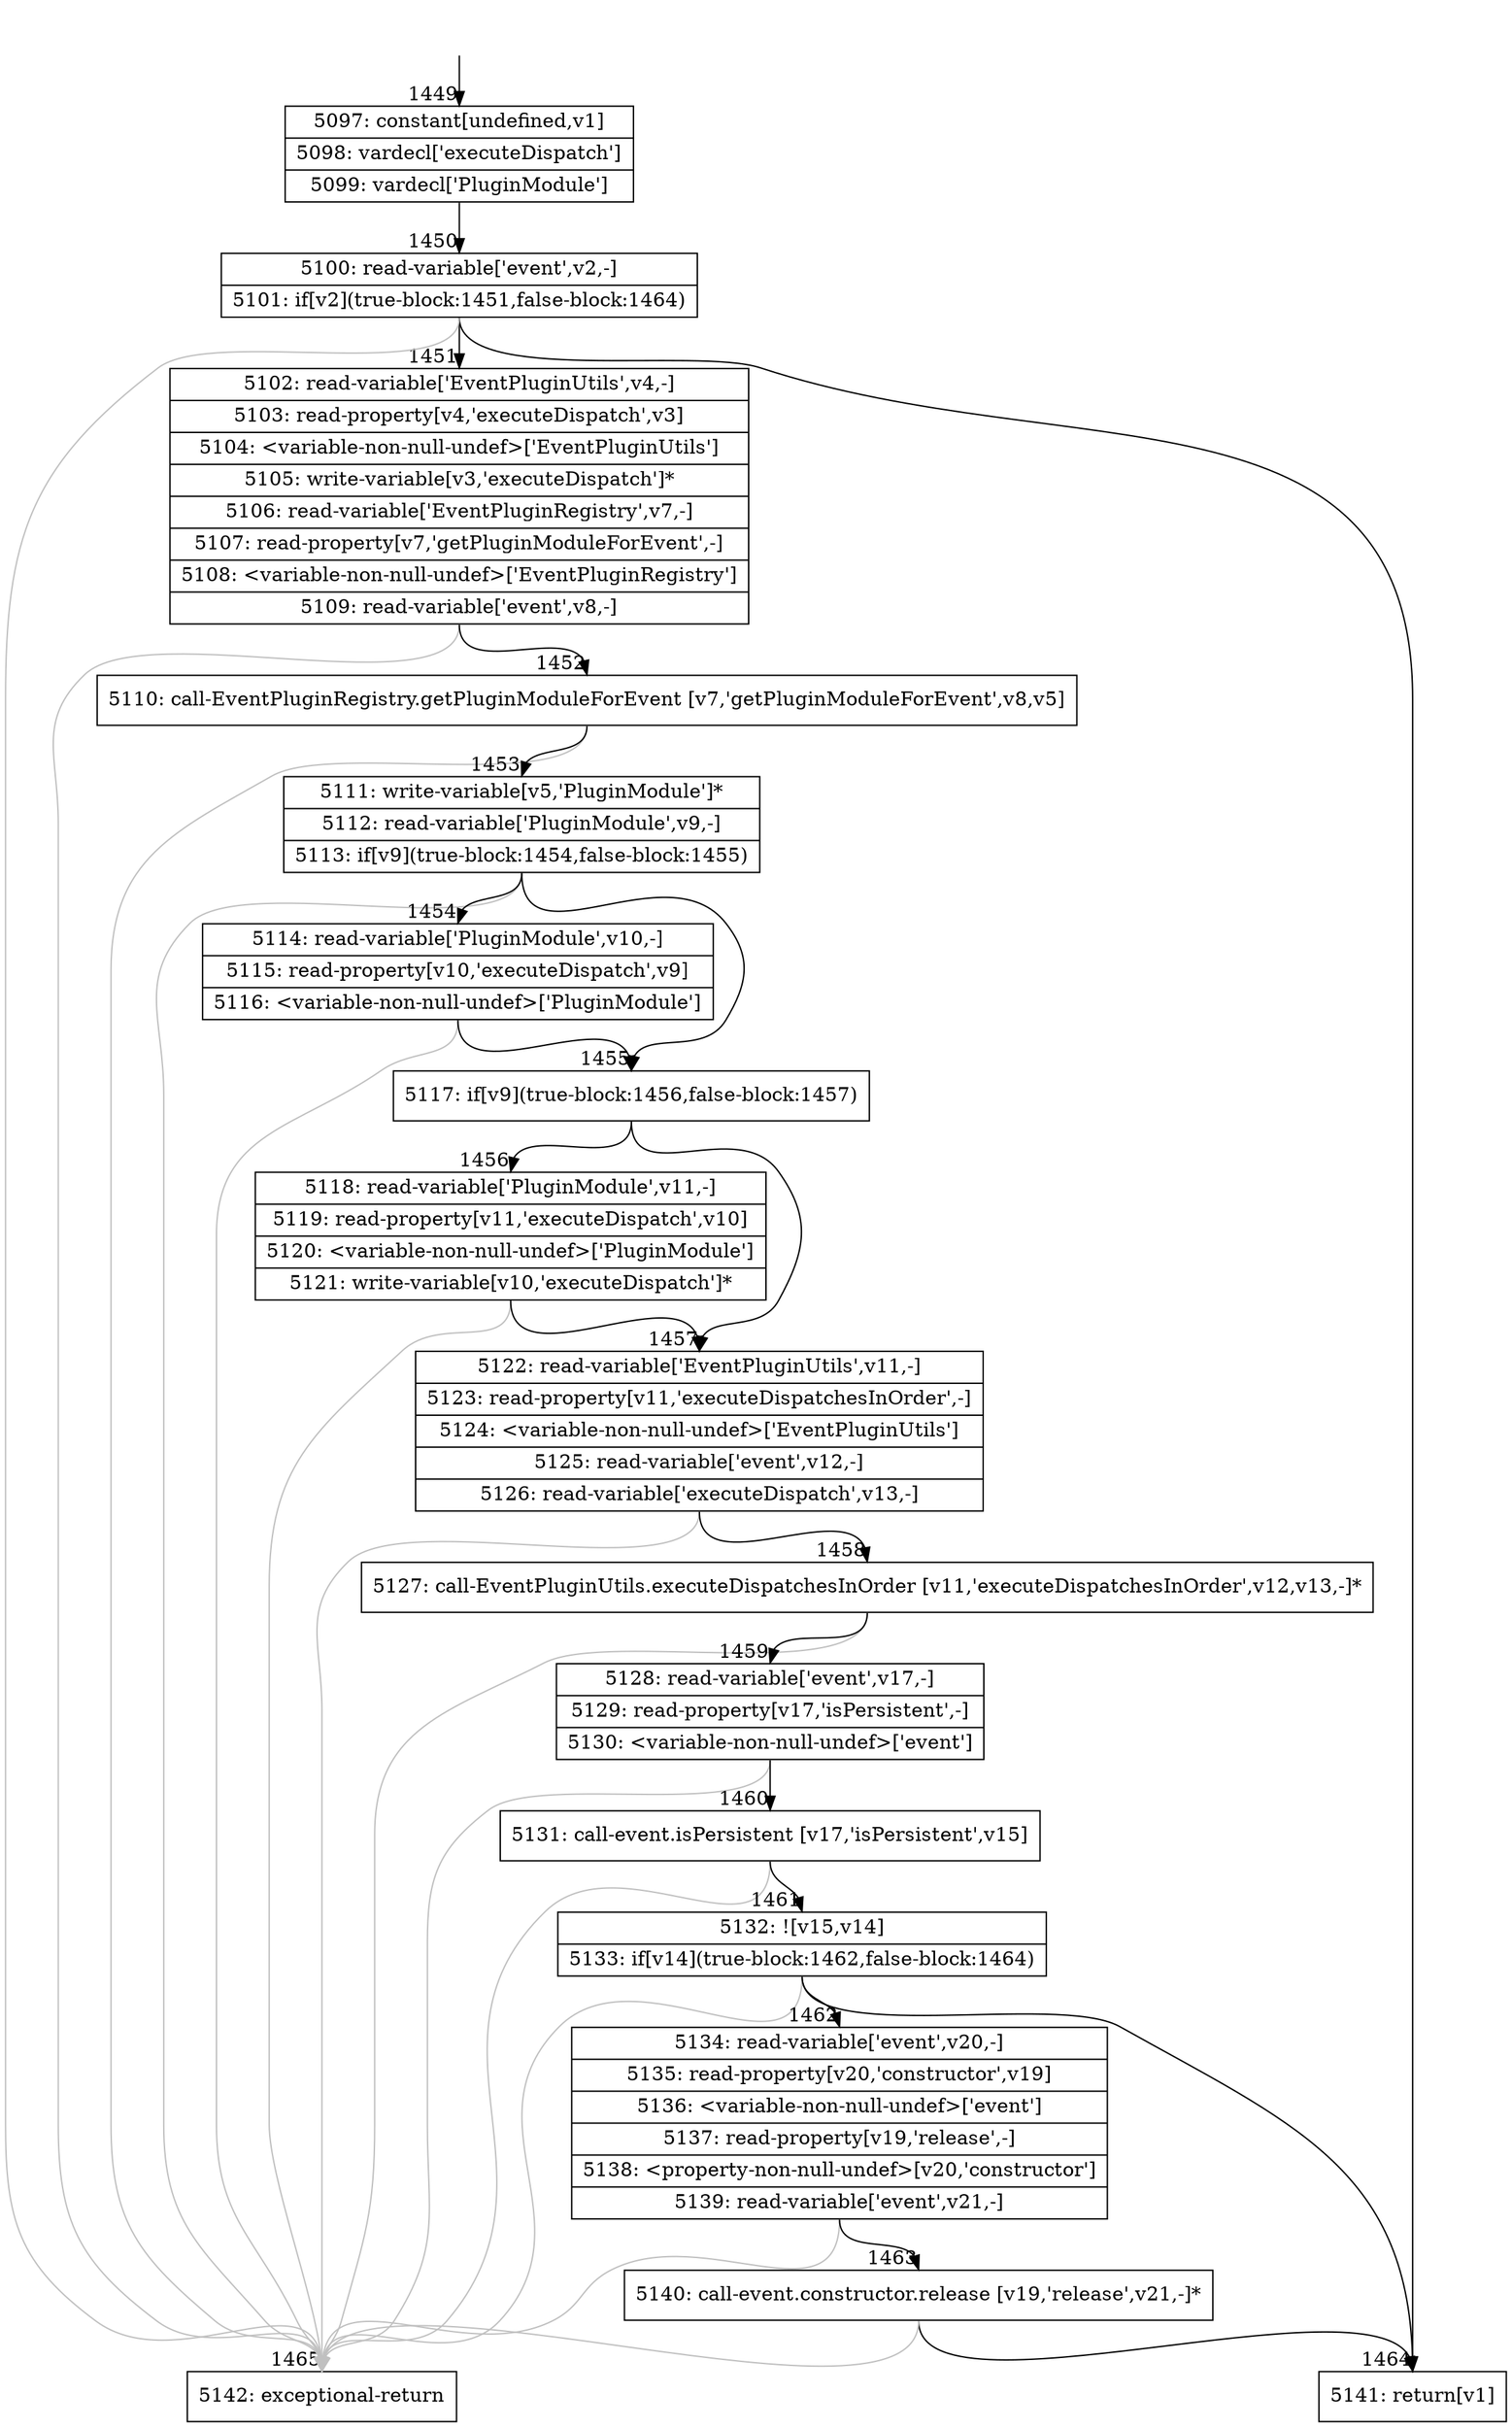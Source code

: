 digraph {
rankdir="TD"
BB_entry93[shape=none,label=""];
BB_entry93 -> BB1449 [tailport=s, headport=n, headlabel="    1449"]
BB1449 [shape=record label="{5097: constant[undefined,v1]|5098: vardecl['executeDispatch']|5099: vardecl['PluginModule']}" ] 
BB1449 -> BB1450 [tailport=s, headport=n, headlabel="      1450"]
BB1450 [shape=record label="{5100: read-variable['event',v2,-]|5101: if[v2](true-block:1451,false-block:1464)}" ] 
BB1450 -> BB1451 [tailport=s, headport=n, headlabel="      1451"]
BB1450 -> BB1464 [tailport=s, headport=n, headlabel="      1464"]
BB1450 -> BB1465 [tailport=s, headport=n, color=gray, headlabel="      1465"]
BB1451 [shape=record label="{5102: read-variable['EventPluginUtils',v4,-]|5103: read-property[v4,'executeDispatch',v3]|5104: \<variable-non-null-undef\>['EventPluginUtils']|5105: write-variable[v3,'executeDispatch']*|5106: read-variable['EventPluginRegistry',v7,-]|5107: read-property[v7,'getPluginModuleForEvent',-]|5108: \<variable-non-null-undef\>['EventPluginRegistry']|5109: read-variable['event',v8,-]}" ] 
BB1451 -> BB1452 [tailport=s, headport=n, headlabel="      1452"]
BB1451 -> BB1465 [tailport=s, headport=n, color=gray]
BB1452 [shape=record label="{5110: call-EventPluginRegistry.getPluginModuleForEvent [v7,'getPluginModuleForEvent',v8,v5]}" ] 
BB1452 -> BB1453 [tailport=s, headport=n, headlabel="      1453"]
BB1452 -> BB1465 [tailport=s, headport=n, color=gray]
BB1453 [shape=record label="{5111: write-variable[v5,'PluginModule']*|5112: read-variable['PluginModule',v9,-]|5113: if[v9](true-block:1454,false-block:1455)}" ] 
BB1453 -> BB1455 [tailport=s, headport=n, headlabel="      1455"]
BB1453 -> BB1454 [tailport=s, headport=n, headlabel="      1454"]
BB1453 -> BB1465 [tailport=s, headport=n, color=gray]
BB1454 [shape=record label="{5114: read-variable['PluginModule',v10,-]|5115: read-property[v10,'executeDispatch',v9]|5116: \<variable-non-null-undef\>['PluginModule']}" ] 
BB1454 -> BB1455 [tailport=s, headport=n]
BB1454 -> BB1465 [tailport=s, headport=n, color=gray]
BB1455 [shape=record label="{5117: if[v9](true-block:1456,false-block:1457)}" ] 
BB1455 -> BB1456 [tailport=s, headport=n, headlabel="      1456"]
BB1455 -> BB1457 [tailport=s, headport=n, headlabel="      1457"]
BB1456 [shape=record label="{5118: read-variable['PluginModule',v11,-]|5119: read-property[v11,'executeDispatch',v10]|5120: \<variable-non-null-undef\>['PluginModule']|5121: write-variable[v10,'executeDispatch']*}" ] 
BB1456 -> BB1457 [tailport=s, headport=n]
BB1456 -> BB1465 [tailport=s, headport=n, color=gray]
BB1457 [shape=record label="{5122: read-variable['EventPluginUtils',v11,-]|5123: read-property[v11,'executeDispatchesInOrder',-]|5124: \<variable-non-null-undef\>['EventPluginUtils']|5125: read-variable['event',v12,-]|5126: read-variable['executeDispatch',v13,-]}" ] 
BB1457 -> BB1458 [tailport=s, headport=n, headlabel="      1458"]
BB1457 -> BB1465 [tailport=s, headport=n, color=gray]
BB1458 [shape=record label="{5127: call-EventPluginUtils.executeDispatchesInOrder [v11,'executeDispatchesInOrder',v12,v13,-]*}" ] 
BB1458 -> BB1459 [tailport=s, headport=n, headlabel="      1459"]
BB1458 -> BB1465 [tailport=s, headport=n, color=gray]
BB1459 [shape=record label="{5128: read-variable['event',v17,-]|5129: read-property[v17,'isPersistent',-]|5130: \<variable-non-null-undef\>['event']}" ] 
BB1459 -> BB1460 [tailport=s, headport=n, headlabel="      1460"]
BB1459 -> BB1465 [tailport=s, headport=n, color=gray]
BB1460 [shape=record label="{5131: call-event.isPersistent [v17,'isPersistent',v15]}" ] 
BB1460 -> BB1461 [tailport=s, headport=n, headlabel="      1461"]
BB1460 -> BB1465 [tailport=s, headport=n, color=gray]
BB1461 [shape=record label="{5132: ![v15,v14]|5133: if[v14](true-block:1462,false-block:1464)}" ] 
BB1461 -> BB1462 [tailport=s, headport=n, headlabel="      1462"]
BB1461 -> BB1464 [tailport=s, headport=n]
BB1461 -> BB1465 [tailport=s, headport=n, color=gray]
BB1462 [shape=record label="{5134: read-variable['event',v20,-]|5135: read-property[v20,'constructor',v19]|5136: \<variable-non-null-undef\>['event']|5137: read-property[v19,'release',-]|5138: \<property-non-null-undef\>[v20,'constructor']|5139: read-variable['event',v21,-]}" ] 
BB1462 -> BB1463 [tailport=s, headport=n, headlabel="      1463"]
BB1462 -> BB1465 [tailport=s, headport=n, color=gray]
BB1463 [shape=record label="{5140: call-event.constructor.release [v19,'release',v21,-]*}" ] 
BB1463 -> BB1464 [tailport=s, headport=n]
BB1463 -> BB1465 [tailport=s, headport=n, color=gray]
BB1464 [shape=record label="{5141: return[v1]}" ] 
BB1465 [shape=record label="{5142: exceptional-return}" ] 
//#$~ 2682
}
